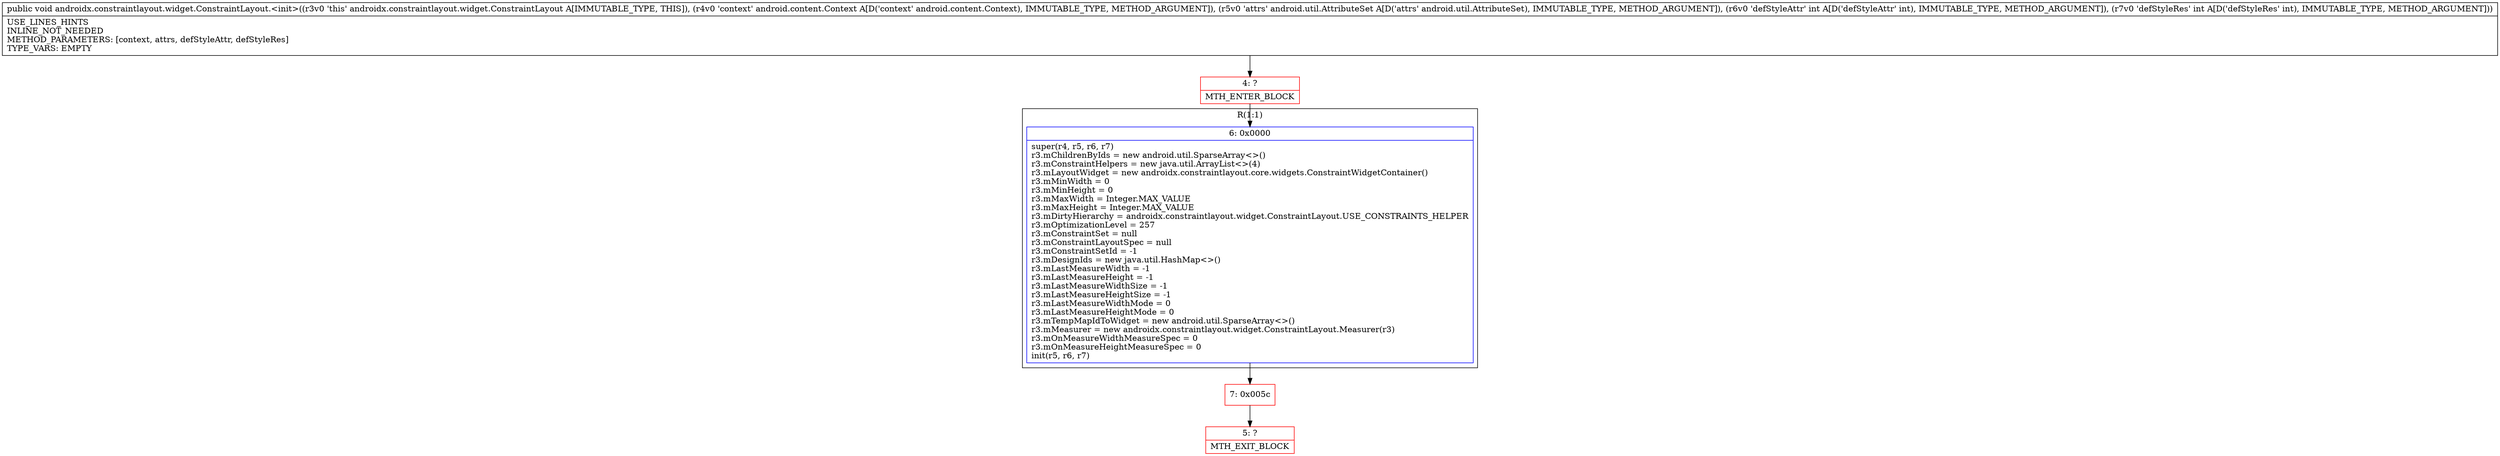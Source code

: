 digraph "CFG forandroidx.constraintlayout.widget.ConstraintLayout.\<init\>(Landroid\/content\/Context;Landroid\/util\/AttributeSet;II)V" {
subgraph cluster_Region_912553261 {
label = "R(1:1)";
node [shape=record,color=blue];
Node_6 [shape=record,label="{6\:\ 0x0000|super(r4, r5, r6, r7)\lr3.mChildrenByIds = new android.util.SparseArray\<\>()\lr3.mConstraintHelpers = new java.util.ArrayList\<\>(4)\lr3.mLayoutWidget = new androidx.constraintlayout.core.widgets.ConstraintWidgetContainer()\lr3.mMinWidth = 0\lr3.mMinHeight = 0\lr3.mMaxWidth = Integer.MAX_VALUE\lr3.mMaxHeight = Integer.MAX_VALUE\lr3.mDirtyHierarchy = androidx.constraintlayout.widget.ConstraintLayout.USE_CONSTRAINTS_HELPER\lr3.mOptimizationLevel = 257\lr3.mConstraintSet = null\lr3.mConstraintLayoutSpec = null\lr3.mConstraintSetId = \-1\lr3.mDesignIds = new java.util.HashMap\<\>()\lr3.mLastMeasureWidth = \-1\lr3.mLastMeasureHeight = \-1\lr3.mLastMeasureWidthSize = \-1\lr3.mLastMeasureHeightSize = \-1\lr3.mLastMeasureWidthMode = 0\lr3.mLastMeasureHeightMode = 0\lr3.mTempMapIdToWidget = new android.util.SparseArray\<\>()\lr3.mMeasurer = new androidx.constraintlayout.widget.ConstraintLayout.Measurer(r3)\lr3.mOnMeasureWidthMeasureSpec = 0\lr3.mOnMeasureHeightMeasureSpec = 0\linit(r5, r6, r7)\l}"];
}
Node_4 [shape=record,color=red,label="{4\:\ ?|MTH_ENTER_BLOCK\l}"];
Node_7 [shape=record,color=red,label="{7\:\ 0x005c}"];
Node_5 [shape=record,color=red,label="{5\:\ ?|MTH_EXIT_BLOCK\l}"];
MethodNode[shape=record,label="{public void androidx.constraintlayout.widget.ConstraintLayout.\<init\>((r3v0 'this' androidx.constraintlayout.widget.ConstraintLayout A[IMMUTABLE_TYPE, THIS]), (r4v0 'context' android.content.Context A[D('context' android.content.Context), IMMUTABLE_TYPE, METHOD_ARGUMENT]), (r5v0 'attrs' android.util.AttributeSet A[D('attrs' android.util.AttributeSet), IMMUTABLE_TYPE, METHOD_ARGUMENT]), (r6v0 'defStyleAttr' int A[D('defStyleAttr' int), IMMUTABLE_TYPE, METHOD_ARGUMENT]), (r7v0 'defStyleRes' int A[D('defStyleRes' int), IMMUTABLE_TYPE, METHOD_ARGUMENT]))  | USE_LINES_HINTS\lINLINE_NOT_NEEDED\lMETHOD_PARAMETERS: [context, attrs, defStyleAttr, defStyleRes]\lTYPE_VARS: EMPTY\l}"];
MethodNode -> Node_4;Node_6 -> Node_7;
Node_4 -> Node_6;
Node_7 -> Node_5;
}

